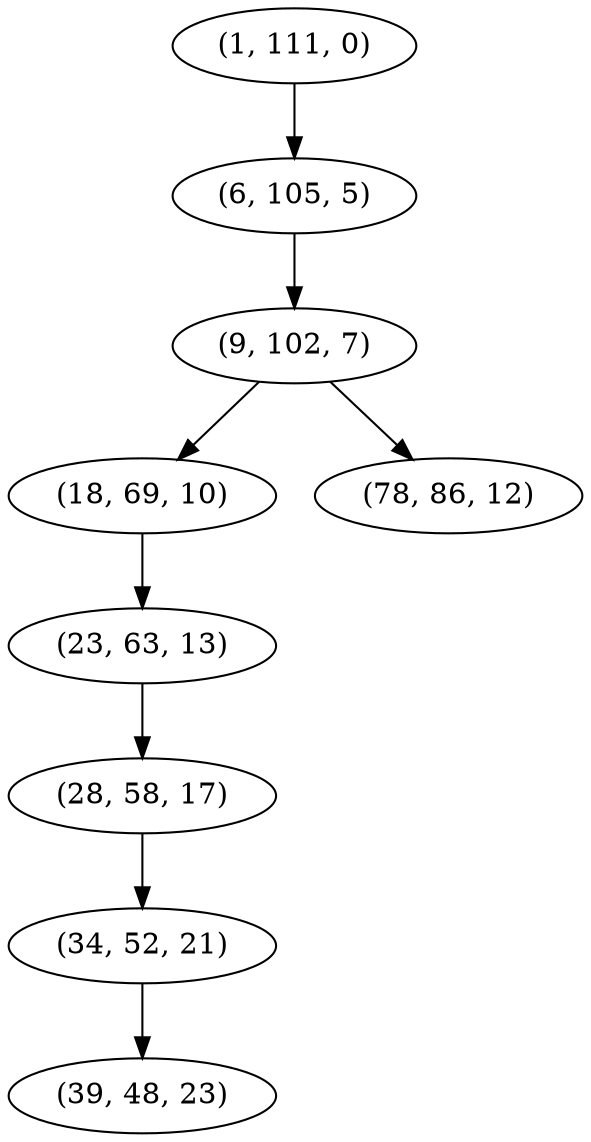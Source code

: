 digraph tree {
    "(1, 111, 0)";
    "(6, 105, 5)";
    "(9, 102, 7)";
    "(18, 69, 10)";
    "(23, 63, 13)";
    "(28, 58, 17)";
    "(34, 52, 21)";
    "(39, 48, 23)";
    "(78, 86, 12)";
    "(1, 111, 0)" -> "(6, 105, 5)";
    "(6, 105, 5)" -> "(9, 102, 7)";
    "(9, 102, 7)" -> "(18, 69, 10)";
    "(9, 102, 7)" -> "(78, 86, 12)";
    "(18, 69, 10)" -> "(23, 63, 13)";
    "(23, 63, 13)" -> "(28, 58, 17)";
    "(28, 58, 17)" -> "(34, 52, 21)";
    "(34, 52, 21)" -> "(39, 48, 23)";
}
